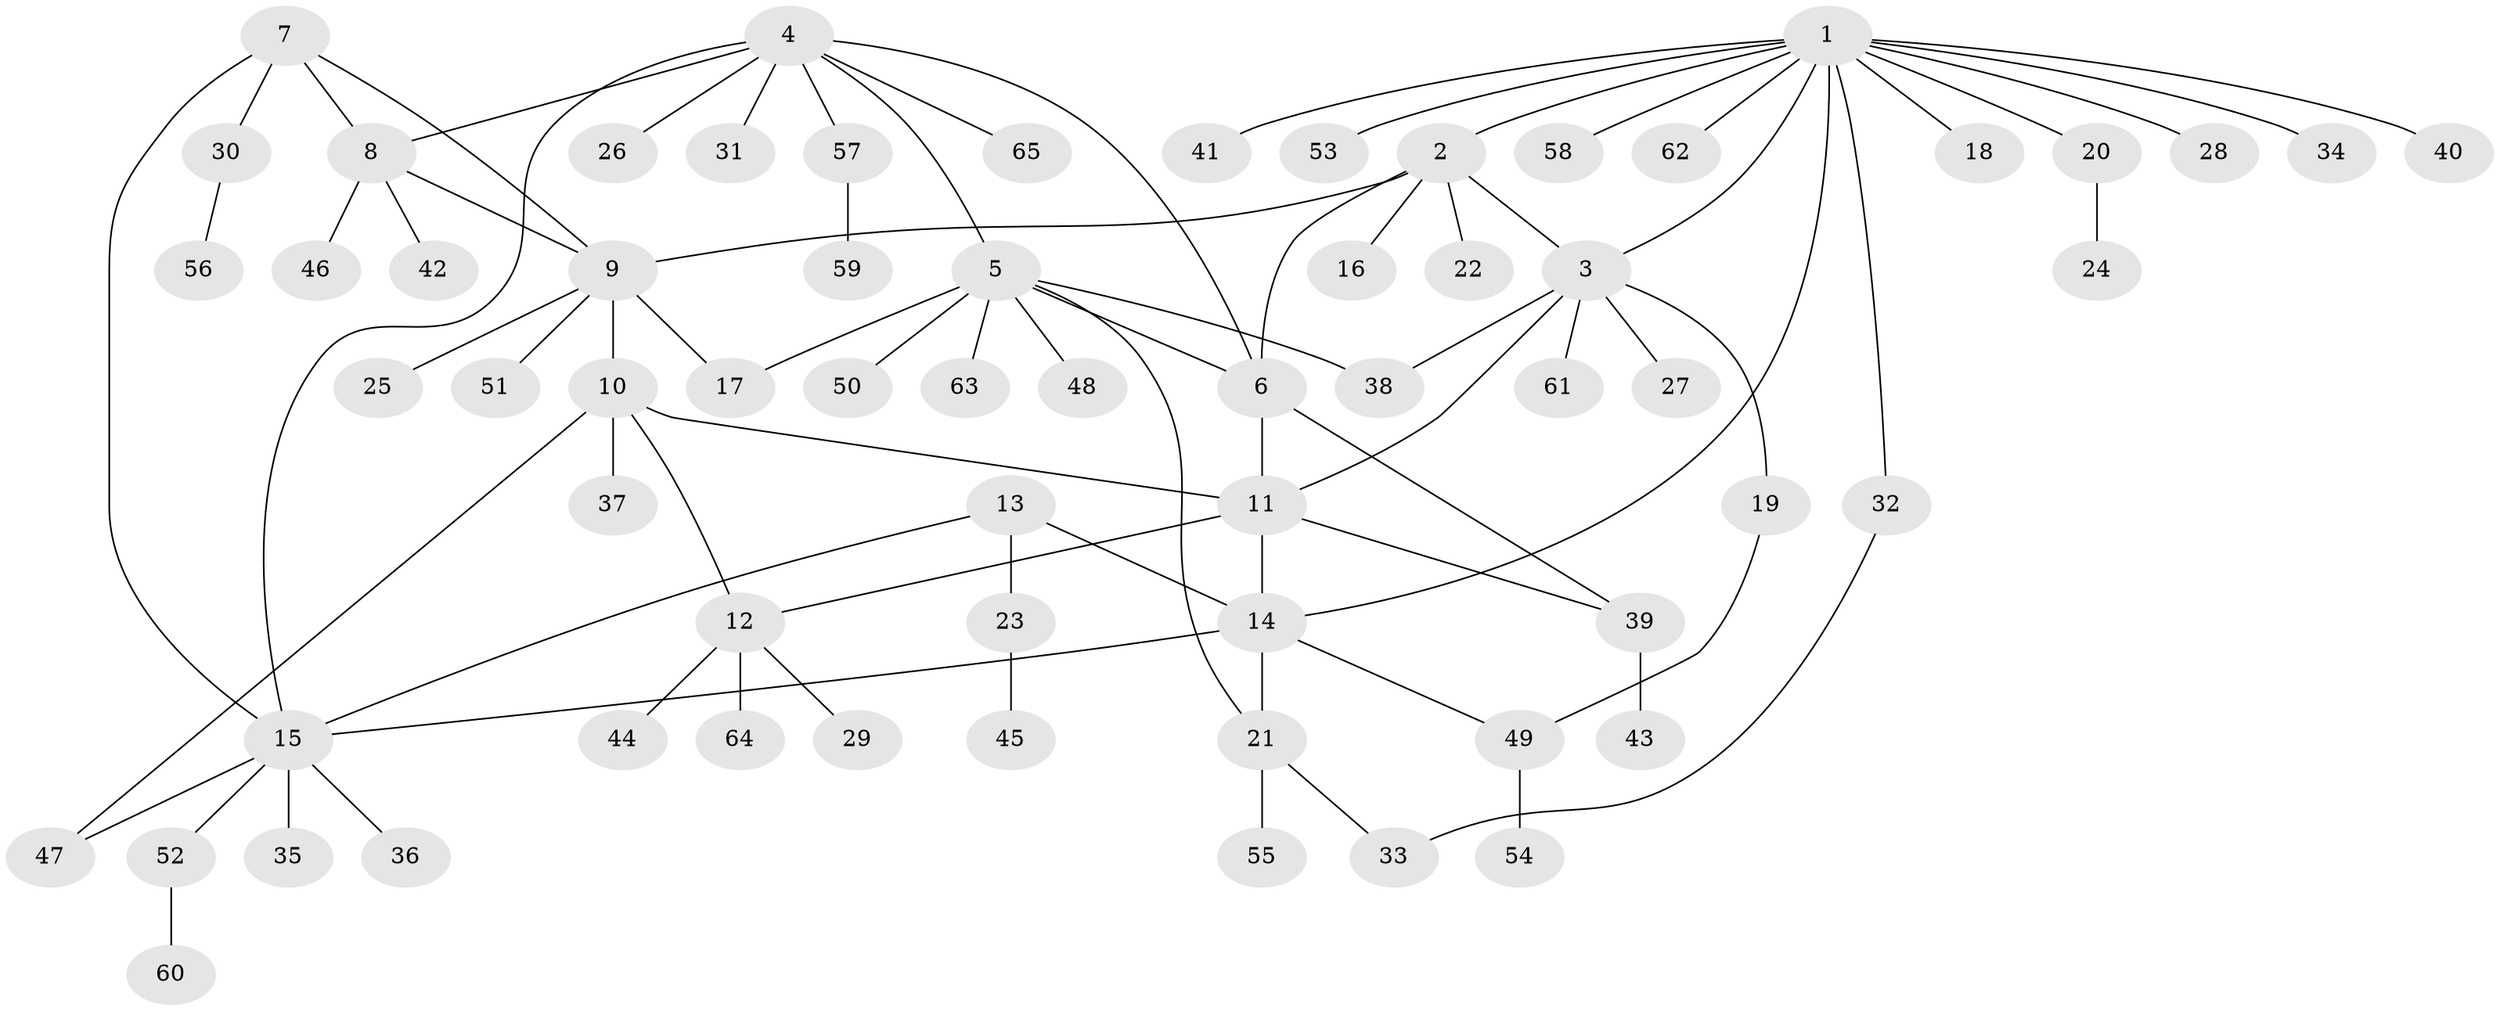 // coarse degree distribution, {12: 0.02127659574468085, 5: 0.02127659574468085, 6: 0.06382978723404255, 7: 0.06382978723404255, 8: 0.02127659574468085, 4: 0.10638297872340426, 3: 0.0425531914893617, 2: 0.10638297872340426, 1: 0.5531914893617021}
// Generated by graph-tools (version 1.1) at 2025/52/03/04/25 22:52:09]
// undirected, 65 vertices, 82 edges
graph export_dot {
  node [color=gray90,style=filled];
  1;
  2;
  3;
  4;
  5;
  6;
  7;
  8;
  9;
  10;
  11;
  12;
  13;
  14;
  15;
  16;
  17;
  18;
  19;
  20;
  21;
  22;
  23;
  24;
  25;
  26;
  27;
  28;
  29;
  30;
  31;
  32;
  33;
  34;
  35;
  36;
  37;
  38;
  39;
  40;
  41;
  42;
  43;
  44;
  45;
  46;
  47;
  48;
  49;
  50;
  51;
  52;
  53;
  54;
  55;
  56;
  57;
  58;
  59;
  60;
  61;
  62;
  63;
  64;
  65;
  1 -- 2;
  1 -- 3;
  1 -- 14;
  1 -- 18;
  1 -- 20;
  1 -- 28;
  1 -- 32;
  1 -- 34;
  1 -- 40;
  1 -- 41;
  1 -- 53;
  1 -- 58;
  1 -- 62;
  2 -- 3;
  2 -- 6;
  2 -- 9;
  2 -- 16;
  2 -- 22;
  3 -- 11;
  3 -- 19;
  3 -- 27;
  3 -- 38;
  3 -- 61;
  4 -- 5;
  4 -- 6;
  4 -- 8;
  4 -- 15;
  4 -- 26;
  4 -- 31;
  4 -- 57;
  4 -- 65;
  5 -- 6;
  5 -- 17;
  5 -- 21;
  5 -- 38;
  5 -- 48;
  5 -- 50;
  5 -- 63;
  6 -- 11;
  6 -- 39;
  7 -- 8;
  7 -- 9;
  7 -- 15;
  7 -- 30;
  8 -- 9;
  8 -- 42;
  8 -- 46;
  9 -- 10;
  9 -- 17;
  9 -- 25;
  9 -- 51;
  10 -- 11;
  10 -- 12;
  10 -- 37;
  10 -- 47;
  11 -- 12;
  11 -- 14;
  11 -- 39;
  12 -- 29;
  12 -- 44;
  12 -- 64;
  13 -- 14;
  13 -- 15;
  13 -- 23;
  14 -- 15;
  14 -- 21;
  14 -- 49;
  15 -- 35;
  15 -- 36;
  15 -- 47;
  15 -- 52;
  19 -- 49;
  20 -- 24;
  21 -- 33;
  21 -- 55;
  23 -- 45;
  30 -- 56;
  32 -- 33;
  39 -- 43;
  49 -- 54;
  52 -- 60;
  57 -- 59;
}
